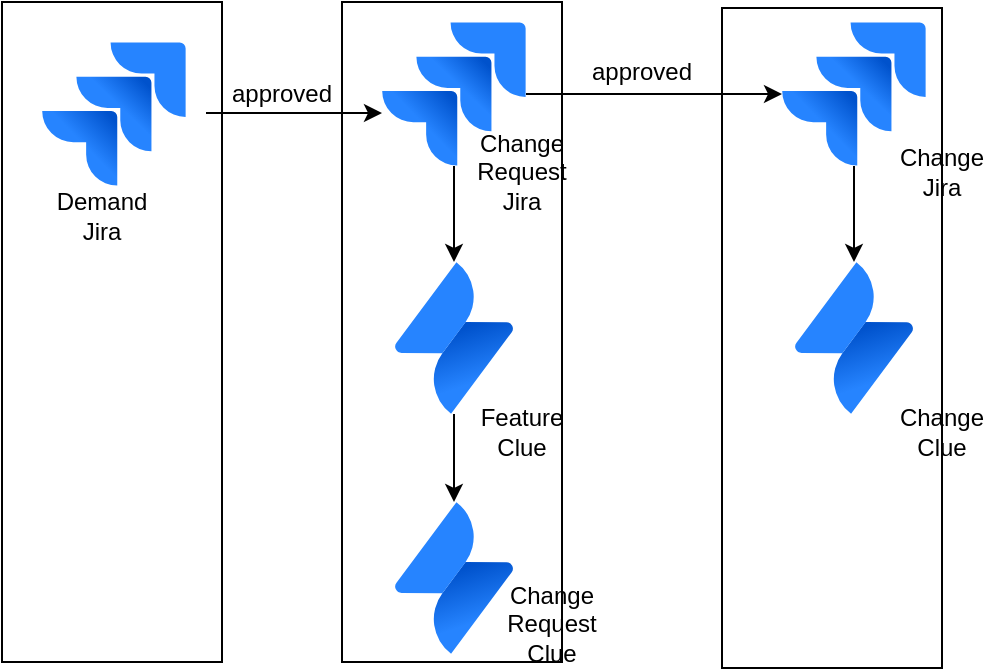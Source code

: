 <mxfile version="27.1.6">
  <diagram name="Page-1" id="114BYnxqpb87bw8aVQpx">
    <mxGraphModel dx="1136" dy="651" grid="1" gridSize="10" guides="1" tooltips="1" connect="1" arrows="1" fold="1" page="1" pageScale="1" pageWidth="850" pageHeight="1100" math="0" shadow="0">
      <root>
        <mxCell id="0" />
        <mxCell id="1" parent="0" />
        <mxCell id="FBIul5Kprfrc5aPu90LY-18" value="" style="rounded=0;whiteSpace=wrap;html=1;" vertex="1" parent="1">
          <mxGeometry x="480" y="153" width="110" height="330" as="geometry" />
        </mxCell>
        <mxCell id="FBIul5Kprfrc5aPu90LY-17" value="" style="rounded=0;whiteSpace=wrap;html=1;" vertex="1" parent="1">
          <mxGeometry x="290" y="150" width="110" height="330" as="geometry" />
        </mxCell>
        <mxCell id="FBIul5Kprfrc5aPu90LY-16" value="" style="rounded=0;whiteSpace=wrap;html=1;" vertex="1" parent="1">
          <mxGeometry x="120" y="150" width="110" height="330" as="geometry" />
        </mxCell>
        <mxCell id="FBIul5Kprfrc5aPu90LY-11" style="edgeStyle=orthogonalEdgeStyle;rounded=0;orthogonalLoop=1;jettySize=auto;html=1;exitX=0.5;exitY=1;exitDx=0;exitDy=0;entryX=0.5;entryY=0;entryDx=0;entryDy=0;" edge="1" parent="1" source="FBIul5Kprfrc5aPu90LY-1" target="FBIul5Kprfrc5aPu90LY-6">
          <mxGeometry relative="1" as="geometry" />
        </mxCell>
        <mxCell id="FBIul5Kprfrc5aPu90LY-1" value="" style="image;html=1;image=img/lib/atlassian/Jira_Service_Desk_Logo.svg;" vertex="1" parent="1">
          <mxGeometry x="316.5" y="280" width="59" height="76" as="geometry" />
        </mxCell>
        <mxCell id="FBIul5Kprfrc5aPu90LY-9" style="edgeStyle=orthogonalEdgeStyle;rounded=0;orthogonalLoop=1;jettySize=auto;html=1;" edge="1" parent="1">
          <mxGeometry relative="1" as="geometry">
            <mxPoint x="310" y="205.5" as="targetPoint" />
            <mxPoint x="222" y="205.5" as="sourcePoint" />
          </mxGeometry>
        </mxCell>
        <mxCell id="FBIul5Kprfrc5aPu90LY-2" value="" style="image;html=1;image=img/lib/atlassian/Jira_Logo.svg;" vertex="1" parent="1">
          <mxGeometry x="140" y="170" width="72" height="72" as="geometry" />
        </mxCell>
        <mxCell id="FBIul5Kprfrc5aPu90LY-12" style="edgeStyle=orthogonalEdgeStyle;rounded=0;orthogonalLoop=1;jettySize=auto;html=1;exitX=1;exitY=0.5;exitDx=0;exitDy=0;entryX=0;entryY=0.5;entryDx=0;entryDy=0;" edge="1" parent="1" source="FBIul5Kprfrc5aPu90LY-3" target="FBIul5Kprfrc5aPu90LY-5">
          <mxGeometry relative="1" as="geometry" />
        </mxCell>
        <mxCell id="FBIul5Kprfrc5aPu90LY-22" style="edgeStyle=orthogonalEdgeStyle;rounded=0;orthogonalLoop=1;jettySize=auto;html=1;entryX=0.5;entryY=0;entryDx=0;entryDy=0;" edge="1" parent="1" source="FBIul5Kprfrc5aPu90LY-3" target="FBIul5Kprfrc5aPu90LY-1">
          <mxGeometry relative="1" as="geometry" />
        </mxCell>
        <mxCell id="FBIul5Kprfrc5aPu90LY-3" value="" style="image;html=1;image=img/lib/atlassian/Jira_Logo.svg;" vertex="1" parent="1">
          <mxGeometry x="310" y="160" width="72" height="72" as="geometry" />
        </mxCell>
        <mxCell id="FBIul5Kprfrc5aPu90LY-4" value="" style="image;html=1;image=img/lib/atlassian/Jira_Service_Desk_Logo.svg;" vertex="1" parent="1">
          <mxGeometry x="516.5" y="280" width="59" height="76" as="geometry" />
        </mxCell>
        <mxCell id="FBIul5Kprfrc5aPu90LY-13" style="edgeStyle=orthogonalEdgeStyle;rounded=0;orthogonalLoop=1;jettySize=auto;html=1;exitX=0.5;exitY=1;exitDx=0;exitDy=0;entryX=0.5;entryY=0;entryDx=0;entryDy=0;" edge="1" parent="1" source="FBIul5Kprfrc5aPu90LY-5" target="FBIul5Kprfrc5aPu90LY-4">
          <mxGeometry relative="1" as="geometry" />
        </mxCell>
        <mxCell id="FBIul5Kprfrc5aPu90LY-5" value="" style="image;html=1;image=img/lib/atlassian/Jira_Logo.svg;" vertex="1" parent="1">
          <mxGeometry x="510" y="160" width="72" height="72" as="geometry" />
        </mxCell>
        <mxCell id="FBIul5Kprfrc5aPu90LY-6" value="" style="image;html=1;image=img/lib/atlassian/Jira_Service_Desk_Logo.svg;" vertex="1" parent="1">
          <mxGeometry x="316.5" y="400" width="59" height="76" as="geometry" />
        </mxCell>
        <mxCell id="FBIul5Kprfrc5aPu90LY-14" value="approved" style="text;strokeColor=none;align=center;fillColor=none;html=1;verticalAlign=middle;whiteSpace=wrap;rounded=0;" vertex="1" parent="1">
          <mxGeometry x="230" y="181" width="60" height="30" as="geometry" />
        </mxCell>
        <mxCell id="FBIul5Kprfrc5aPu90LY-15" value="approved" style="text;strokeColor=none;align=center;fillColor=none;html=1;verticalAlign=middle;whiteSpace=wrap;rounded=0;" vertex="1" parent="1">
          <mxGeometry x="410" y="170" width="60" height="30" as="geometry" />
        </mxCell>
        <mxCell id="FBIul5Kprfrc5aPu90LY-19" value="Change Request Jira" style="text;strokeColor=none;align=center;fillColor=none;html=1;verticalAlign=middle;whiteSpace=wrap;rounded=0;" vertex="1" parent="1">
          <mxGeometry x="350" y="220" width="60" height="30" as="geometry" />
        </mxCell>
        <mxCell id="FBIul5Kprfrc5aPu90LY-23" value="Demand Jira" style="text;strokeColor=none;align=center;fillColor=none;html=1;verticalAlign=middle;whiteSpace=wrap;rounded=0;" vertex="1" parent="1">
          <mxGeometry x="140" y="242" width="60" height="30" as="geometry" />
        </mxCell>
        <mxCell id="FBIul5Kprfrc5aPu90LY-24" value="Feature Clue" style="text;strokeColor=none;align=center;fillColor=none;html=1;verticalAlign=middle;whiteSpace=wrap;rounded=0;" vertex="1" parent="1">
          <mxGeometry x="350" y="350" width="60" height="30" as="geometry" />
        </mxCell>
        <mxCell id="FBIul5Kprfrc5aPu90LY-25" value="Change Request Clue" style="text;strokeColor=none;align=center;fillColor=none;html=1;verticalAlign=middle;whiteSpace=wrap;rounded=0;" vertex="1" parent="1">
          <mxGeometry x="365" y="446" width="60" height="30" as="geometry" />
        </mxCell>
        <mxCell id="FBIul5Kprfrc5aPu90LY-26" value="Change Jira" style="text;strokeColor=none;align=center;fillColor=none;html=1;verticalAlign=middle;whiteSpace=wrap;rounded=0;" vertex="1" parent="1">
          <mxGeometry x="560" y="220" width="60" height="30" as="geometry" />
        </mxCell>
        <mxCell id="FBIul5Kprfrc5aPu90LY-27" value="Change Clue" style="text;strokeColor=none;align=center;fillColor=none;html=1;verticalAlign=middle;whiteSpace=wrap;rounded=0;" vertex="1" parent="1">
          <mxGeometry x="560" y="350" width="60" height="30" as="geometry" />
        </mxCell>
      </root>
    </mxGraphModel>
  </diagram>
</mxfile>
